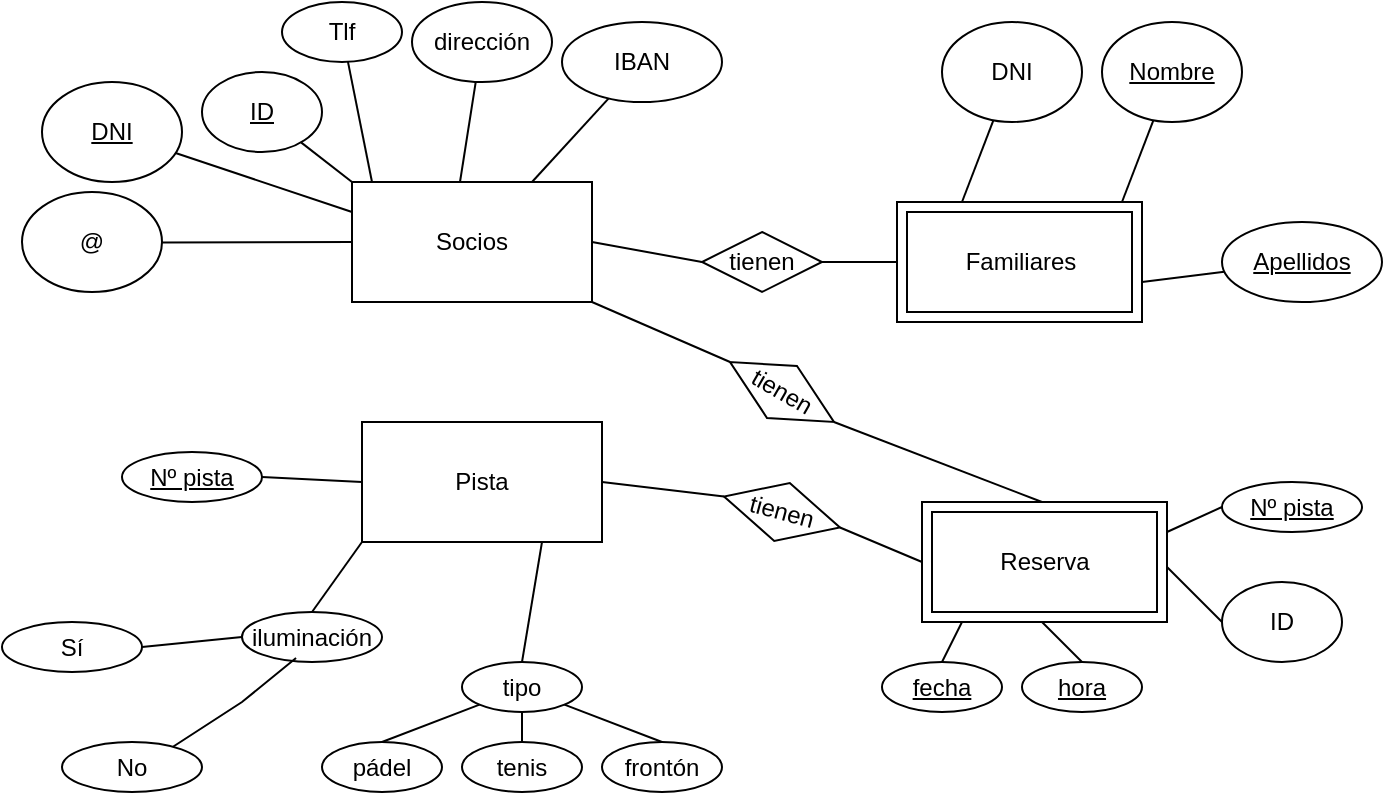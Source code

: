 <mxfile version="22.1.3" type="github">
  <diagram id="R2lEEEUBdFMjLlhIrx00" name="Page-1">
    <mxGraphModel dx="880" dy="478" grid="1" gridSize="10" guides="1" tooltips="1" connect="1" arrows="1" fold="1" page="1" pageScale="1" pageWidth="850" pageHeight="1100" math="0" shadow="0" extFonts="Permanent Marker^https://fonts.googleapis.com/css?family=Permanent+Marker">
      <root>
        <mxCell id="0" />
        <mxCell id="1" parent="0" />
        <mxCell id="WyWF_PlVWu7VsmN628Tb-1" value="Socios" style="rounded=0;whiteSpace=wrap;html=1;" parent="1" vertex="1">
          <mxGeometry x="305" y="110" width="120" height="60" as="geometry" />
        </mxCell>
        <mxCell id="WyWF_PlVWu7VsmN628Tb-4" value="Pista" style="rounded=0;whiteSpace=wrap;html=1;" parent="1" vertex="1">
          <mxGeometry x="310" y="230" width="120" height="60" as="geometry" />
        </mxCell>
        <mxCell id="WyWF_PlVWu7VsmN628Tb-5" value="" style="endArrow=none;html=1;rounded=0;exitX=0.45;exitY=0;exitDx=0;exitDy=0;exitPerimeter=0;" parent="1" source="WyWF_PlVWu7VsmN628Tb-1" target="WyWF_PlVWu7VsmN628Tb-6" edge="1">
          <mxGeometry width="50" height="50" relative="1" as="geometry">
            <mxPoint x="410" y="110" as="sourcePoint" />
            <mxPoint x="460" y="60" as="targetPoint" />
          </mxGeometry>
        </mxCell>
        <mxCell id="WyWF_PlVWu7VsmN628Tb-6" value="dirección" style="ellipse;whiteSpace=wrap;html=1;" parent="1" vertex="1">
          <mxGeometry x="335" y="20" width="70" height="40" as="geometry" />
        </mxCell>
        <mxCell id="WyWF_PlVWu7VsmN628Tb-7" value="" style="endArrow=none;html=1;rounded=0;" parent="1" target="WyWF_PlVWu7VsmN628Tb-8" edge="1">
          <mxGeometry width="50" height="50" relative="1" as="geometry">
            <mxPoint x="315" y="110" as="sourcePoint" />
            <mxPoint x="365" y="60" as="targetPoint" />
          </mxGeometry>
        </mxCell>
        <mxCell id="WyWF_PlVWu7VsmN628Tb-8" value="Tlf" style="ellipse;whiteSpace=wrap;html=1;" parent="1" vertex="1">
          <mxGeometry x="270" y="20" width="60" height="30" as="geometry" />
        </mxCell>
        <mxCell id="WyWF_PlVWu7VsmN628Tb-9" value="" style="endArrow=none;html=1;rounded=0;exitX=0.75;exitY=0;exitDx=0;exitDy=0;" parent="1" source="WyWF_PlVWu7VsmN628Tb-1" target="WyWF_PlVWu7VsmN628Tb-10" edge="1">
          <mxGeometry width="50" height="50" relative="1" as="geometry">
            <mxPoint x="460" y="150" as="sourcePoint" />
            <mxPoint x="510" y="100" as="targetPoint" />
          </mxGeometry>
        </mxCell>
        <mxCell id="WyWF_PlVWu7VsmN628Tb-10" value="IBAN" style="ellipse;whiteSpace=wrap;html=1;" parent="1" vertex="1">
          <mxGeometry x="410" y="30" width="80" height="40" as="geometry" />
        </mxCell>
        <mxCell id="WyWF_PlVWu7VsmN628Tb-11" value="" style="endArrow=none;html=1;rounded=0;exitX=0;exitY=0;exitDx=0;exitDy=0;" parent="1" source="WyWF_PlVWu7VsmN628Tb-1" target="WyWF_PlVWu7VsmN628Tb-12" edge="1">
          <mxGeometry width="50" height="50" relative="1" as="geometry">
            <mxPoint x="265" y="80" as="sourcePoint" />
            <mxPoint x="220" y="70" as="targetPoint" />
          </mxGeometry>
        </mxCell>
        <mxCell id="WyWF_PlVWu7VsmN628Tb-12" value="&lt;u&gt;ID&lt;/u&gt;" style="ellipse;whiteSpace=wrap;html=1;" parent="1" vertex="1">
          <mxGeometry x="230" y="55" width="60" height="40" as="geometry" />
        </mxCell>
        <mxCell id="WyWF_PlVWu7VsmN628Tb-13" value="" style="endArrow=none;html=1;rounded=0;exitX=0;exitY=0.25;exitDx=0;exitDy=0;" parent="1" source="WyWF_PlVWu7VsmN628Tb-1" target="WyWF_PlVWu7VsmN628Tb-14" edge="1">
          <mxGeometry width="50" height="50" relative="1" as="geometry">
            <mxPoint x="60" y="140" as="sourcePoint" />
            <mxPoint x="110" y="90" as="targetPoint" />
          </mxGeometry>
        </mxCell>
        <mxCell id="WyWF_PlVWu7VsmN628Tb-14" value="&lt;u&gt;DNI&lt;/u&gt;" style="ellipse;whiteSpace=wrap;html=1;" parent="1" vertex="1">
          <mxGeometry x="150" y="60" width="70" height="50" as="geometry" />
        </mxCell>
        <mxCell id="WyWF_PlVWu7VsmN628Tb-15" value="" style="endArrow=none;html=1;rounded=0;exitX=0;exitY=0.5;exitDx=0;exitDy=0;" parent="1" source="WyWF_PlVWu7VsmN628Tb-1" target="WyWF_PlVWu7VsmN628Tb-16" edge="1">
          <mxGeometry width="50" height="50" relative="1" as="geometry">
            <mxPoint x="265" y="140" as="sourcePoint" />
            <mxPoint x="100" y="150" as="targetPoint" />
          </mxGeometry>
        </mxCell>
        <mxCell id="WyWF_PlVWu7VsmN628Tb-16" value="@" style="ellipse;whiteSpace=wrap;html=1;" parent="1" vertex="1">
          <mxGeometry x="140" y="115" width="70" height="50" as="geometry" />
        </mxCell>
        <mxCell id="WyWF_PlVWu7VsmN628Tb-17" value="" style="endArrow=none;html=1;rounded=0;" parent="1" target="WyWF_PlVWu7VsmN628Tb-18" edge="1">
          <mxGeometry width="50" height="50" relative="1" as="geometry">
            <mxPoint x="690" y="120" as="sourcePoint" />
            <mxPoint x="740" y="70" as="targetPoint" />
          </mxGeometry>
        </mxCell>
        <mxCell id="WyWF_PlVWu7VsmN628Tb-18" value="&lt;u&gt;Nombre&lt;/u&gt;" style="ellipse;whiteSpace=wrap;html=1;" parent="1" vertex="1">
          <mxGeometry x="680" y="30" width="70" height="50" as="geometry" />
        </mxCell>
        <mxCell id="WyWF_PlVWu7VsmN628Tb-19" value="" style="endArrow=none;html=1;rounded=0;" parent="1" target="WyWF_PlVWu7VsmN628Tb-20" edge="1">
          <mxGeometry width="50" height="50" relative="1" as="geometry">
            <mxPoint x="610" y="120" as="sourcePoint" />
            <mxPoint x="660" y="70" as="targetPoint" />
          </mxGeometry>
        </mxCell>
        <mxCell id="WyWF_PlVWu7VsmN628Tb-20" value="DNI" style="ellipse;whiteSpace=wrap;html=1;" parent="1" vertex="1">
          <mxGeometry x="600" y="30" width="70" height="50" as="geometry" />
        </mxCell>
        <mxCell id="WyWF_PlVWu7VsmN628Tb-21" value="" style="endArrow=none;html=1;rounded=0;" parent="1" target="WyWF_PlVWu7VsmN628Tb-22" edge="1">
          <mxGeometry width="50" height="50" relative="1" as="geometry">
            <mxPoint x="700" y="160" as="sourcePoint" />
            <mxPoint x="750" y="110" as="targetPoint" />
          </mxGeometry>
        </mxCell>
        <mxCell id="WyWF_PlVWu7VsmN628Tb-22" value="&lt;u&gt;Apellidos&lt;/u&gt;" style="ellipse;whiteSpace=wrap;html=1;" parent="1" vertex="1">
          <mxGeometry x="740" y="130" width="80" height="40" as="geometry" />
        </mxCell>
        <mxCell id="WyWF_PlVWu7VsmN628Tb-24" value="tienen" style="rhombus;whiteSpace=wrap;html=1;" parent="1" vertex="1">
          <mxGeometry x="480" y="135" width="60" height="30" as="geometry" />
        </mxCell>
        <mxCell id="WyWF_PlVWu7VsmN628Tb-25" value="" style="endArrow=none;html=1;rounded=0;entryX=0;entryY=0.5;entryDx=0;entryDy=0;exitX=1;exitY=0.5;exitDx=0;exitDy=0;" parent="1" source="WyWF_PlVWu7VsmN628Tb-1" target="WyWF_PlVWu7VsmN628Tb-24" edge="1">
          <mxGeometry width="50" height="50" relative="1" as="geometry">
            <mxPoint x="400" y="280" as="sourcePoint" />
            <mxPoint x="450" y="230" as="targetPoint" />
          </mxGeometry>
        </mxCell>
        <mxCell id="WyWF_PlVWu7VsmN628Tb-26" value="" style="endArrow=none;html=1;rounded=0;entryX=1;entryY=0.5;entryDx=0;entryDy=0;exitX=0;exitY=0.5;exitDx=0;exitDy=0;" parent="1" target="WyWF_PlVWu7VsmN628Tb-24" edge="1">
          <mxGeometry width="50" height="50" relative="1" as="geometry">
            <mxPoint x="580" y="150" as="sourcePoint" />
            <mxPoint x="450" y="230" as="targetPoint" />
          </mxGeometry>
        </mxCell>
        <mxCell id="WyWF_PlVWu7VsmN628Tb-37" value="tienen" style="rhombus;whiteSpace=wrap;html=1;rotation=30;" parent="1" vertex="1">
          <mxGeometry x="490" y="200" width="60" height="30" as="geometry" />
        </mxCell>
        <mxCell id="WyWF_PlVWu7VsmN628Tb-38" value="" style="endArrow=none;html=1;rounded=0;exitX=0.5;exitY=0;exitDx=0;exitDy=0;entryX=1;entryY=0.5;entryDx=0;entryDy=0;" parent="1" target="WyWF_PlVWu7VsmN628Tb-37" edge="1">
          <mxGeometry width="50" height="50" relative="1" as="geometry">
            <mxPoint x="650" y="270" as="sourcePoint" />
            <mxPoint x="550" y="240" as="targetPoint" />
          </mxGeometry>
        </mxCell>
        <mxCell id="WyWF_PlVWu7VsmN628Tb-39" value="" style="endArrow=none;html=1;rounded=0;entryX=0;entryY=0.5;entryDx=0;entryDy=0;exitX=1;exitY=1;exitDx=0;exitDy=0;" parent="1" source="WyWF_PlVWu7VsmN628Tb-1" target="WyWF_PlVWu7VsmN628Tb-37" edge="1">
          <mxGeometry width="50" height="50" relative="1" as="geometry">
            <mxPoint x="590" y="160" as="sourcePoint" />
            <mxPoint x="550" y="160" as="targetPoint" />
          </mxGeometry>
        </mxCell>
        <mxCell id="WyWF_PlVWu7VsmN628Tb-40" value="tipo" style="ellipse;whiteSpace=wrap;html=1;" parent="1" vertex="1">
          <mxGeometry x="360" y="350" width="60" height="25" as="geometry" />
        </mxCell>
        <mxCell id="WyWF_PlVWu7VsmN628Tb-41" value="iluminación" style="ellipse;whiteSpace=wrap;html=1;" parent="1" vertex="1">
          <mxGeometry x="250" y="325" width="70" height="25" as="geometry" />
        </mxCell>
        <mxCell id="WyWF_PlVWu7VsmN628Tb-42" value="" style="endArrow=none;html=1;rounded=0;entryX=0.5;entryY=0;entryDx=0;entryDy=0;exitX=0;exitY=1;exitDx=0;exitDy=0;" parent="1" source="WyWF_PlVWu7VsmN628Tb-4" target="WyWF_PlVWu7VsmN628Tb-41" edge="1">
          <mxGeometry width="50" height="50" relative="1" as="geometry">
            <mxPoint x="320" y="270" as="sourcePoint" />
            <mxPoint x="300" y="270" as="targetPoint" />
          </mxGeometry>
        </mxCell>
        <mxCell id="WyWF_PlVWu7VsmN628Tb-43" value="" style="endArrow=none;html=1;rounded=0;entryX=0.75;entryY=1;entryDx=0;entryDy=0;exitX=0.5;exitY=0;exitDx=0;exitDy=0;" parent="1" source="WyWF_PlVWu7VsmN628Tb-40" target="WyWF_PlVWu7VsmN628Tb-4" edge="1">
          <mxGeometry width="50" height="50" relative="1" as="geometry">
            <mxPoint x="440" y="320" as="sourcePoint" />
            <mxPoint x="399" y="322" as="targetPoint" />
            <Array as="points" />
          </mxGeometry>
        </mxCell>
        <mxCell id="brks7QJ95a0oLIJPX-ze-1" value="tienen" style="rhombus;whiteSpace=wrap;html=1;rotation=15;" vertex="1" parent="1">
          <mxGeometry x="490" y="260" width="60" height="30" as="geometry" />
        </mxCell>
        <mxCell id="brks7QJ95a0oLIJPX-ze-2" value="" style="endArrow=none;html=1;rounded=0;exitX=1;exitY=0.5;exitDx=0;exitDy=0;entryX=0;entryY=0.5;entryDx=0;entryDy=0;" edge="1" parent="1" source="WyWF_PlVWu7VsmN628Tb-4" target="brks7QJ95a0oLIJPX-ze-1">
          <mxGeometry width="50" height="50" relative="1" as="geometry">
            <mxPoint x="420" y="363" as="sourcePoint" />
            <mxPoint x="500" y="310" as="targetPoint" />
            <Array as="points" />
          </mxGeometry>
        </mxCell>
        <mxCell id="brks7QJ95a0oLIJPX-ze-3" value="" style="endArrow=none;html=1;rounded=0;entryX=1;entryY=0.5;entryDx=0;entryDy=0;exitX=0;exitY=0.5;exitDx=0;exitDy=0;" edge="1" parent="1" target="brks7QJ95a0oLIJPX-ze-1">
          <mxGeometry width="50" height="50" relative="1" as="geometry">
            <mxPoint x="590" y="300" as="sourcePoint" />
            <mxPoint x="420" y="310" as="targetPoint" />
            <Array as="points" />
          </mxGeometry>
        </mxCell>
        <mxCell id="brks7QJ95a0oLIJPX-ze-5" value="&lt;u&gt;fecha&lt;/u&gt;" style="ellipse;whiteSpace=wrap;html=1;" vertex="1" parent="1">
          <mxGeometry x="570" y="350" width="60" height="25" as="geometry" />
        </mxCell>
        <mxCell id="brks7QJ95a0oLIJPX-ze-6" value="&lt;u&gt;hora&lt;/u&gt;" style="ellipse;whiteSpace=wrap;html=1;" vertex="1" parent="1">
          <mxGeometry x="640" y="350" width="60" height="25" as="geometry" />
        </mxCell>
        <mxCell id="brks7QJ95a0oLIJPX-ze-8" value="pádel" style="ellipse;whiteSpace=wrap;html=1;" vertex="1" parent="1">
          <mxGeometry x="290" y="390" width="60" height="25" as="geometry" />
        </mxCell>
        <mxCell id="brks7QJ95a0oLIJPX-ze-9" value="tenis" style="ellipse;whiteSpace=wrap;html=1;" vertex="1" parent="1">
          <mxGeometry x="360" y="390" width="60" height="25" as="geometry" />
        </mxCell>
        <mxCell id="brks7QJ95a0oLIJPX-ze-10" value="frontón" style="ellipse;whiteSpace=wrap;html=1;" vertex="1" parent="1">
          <mxGeometry x="430" y="390" width="60" height="25" as="geometry" />
        </mxCell>
        <mxCell id="brks7QJ95a0oLIJPX-ze-11" value="" style="endArrow=none;html=1;rounded=0;entryX=0.5;entryY=0;entryDx=0;entryDy=0;exitX=0;exitY=1;exitDx=0;exitDy=0;" edge="1" parent="1" source="WyWF_PlVWu7VsmN628Tb-40" target="brks7QJ95a0oLIJPX-ze-8">
          <mxGeometry width="50" height="50" relative="1" as="geometry">
            <mxPoint x="340" y="360" as="sourcePoint" />
            <mxPoint x="360" y="310" as="targetPoint" />
            <Array as="points" />
          </mxGeometry>
        </mxCell>
        <mxCell id="brks7QJ95a0oLIJPX-ze-12" value="" style="endArrow=none;html=1;rounded=0;entryX=0.5;entryY=0;entryDx=0;entryDy=0;exitX=0.5;exitY=1;exitDx=0;exitDy=0;" edge="1" parent="1" source="WyWF_PlVWu7VsmN628Tb-40" target="brks7QJ95a0oLIJPX-ze-9">
          <mxGeometry width="50" height="50" relative="1" as="geometry">
            <mxPoint x="398" y="369" as="sourcePoint" />
            <mxPoint x="370" y="320" as="targetPoint" />
            <Array as="points" />
          </mxGeometry>
        </mxCell>
        <mxCell id="brks7QJ95a0oLIJPX-ze-13" value="" style="endArrow=none;html=1;rounded=0;entryX=0.5;entryY=0;entryDx=0;entryDy=0;exitX=1;exitY=1;exitDx=0;exitDy=0;" edge="1" parent="1" source="WyWF_PlVWu7VsmN628Tb-40" target="brks7QJ95a0oLIJPX-ze-10">
          <mxGeometry width="50" height="50" relative="1" as="geometry">
            <mxPoint x="408" y="379" as="sourcePoint" />
            <mxPoint x="380" y="330" as="targetPoint" />
            <Array as="points" />
          </mxGeometry>
        </mxCell>
        <mxCell id="brks7QJ95a0oLIJPX-ze-14" value="" style="endArrow=none;html=1;rounded=0;entryX=0.386;entryY=0.92;entryDx=0;entryDy=0;entryPerimeter=0;exitX=0.757;exitY=0.16;exitDx=0;exitDy=0;exitPerimeter=0;" edge="1" parent="1" source="brks7QJ95a0oLIJPX-ze-18" target="WyWF_PlVWu7VsmN628Tb-41">
          <mxGeometry width="50" height="50" relative="1" as="geometry">
            <mxPoint x="230" y="403" as="sourcePoint" />
            <mxPoint x="440" y="330" as="targetPoint" />
            <Array as="points">
              <mxPoint x="250" y="370" />
            </Array>
          </mxGeometry>
        </mxCell>
        <mxCell id="brks7QJ95a0oLIJPX-ze-16" value="" style="endArrow=none;html=1;rounded=0;entryX=0;entryY=0.5;entryDx=0;entryDy=0;exitX=1;exitY=0.5;exitDx=0;exitDy=0;" edge="1" parent="1" source="brks7QJ95a0oLIJPX-ze-17" target="WyWF_PlVWu7VsmN628Tb-41">
          <mxGeometry width="50" height="50" relative="1" as="geometry">
            <mxPoint x="240" y="390" as="sourcePoint" />
            <mxPoint x="320" y="356" as="targetPoint" />
            <Array as="points" />
          </mxGeometry>
        </mxCell>
        <mxCell id="brks7QJ95a0oLIJPX-ze-17" value="Sí" style="ellipse;whiteSpace=wrap;html=1;" vertex="1" parent="1">
          <mxGeometry x="130" y="330" width="70" height="25" as="geometry" />
        </mxCell>
        <mxCell id="brks7QJ95a0oLIJPX-ze-18" value="No" style="ellipse;whiteSpace=wrap;html=1;" vertex="1" parent="1">
          <mxGeometry x="160" y="390" width="70" height="25" as="geometry" />
        </mxCell>
        <mxCell id="brks7QJ95a0oLIJPX-ze-19" value="&lt;u&gt;Nº pista&lt;/u&gt;" style="ellipse;whiteSpace=wrap;html=1;" vertex="1" parent="1">
          <mxGeometry x="190" y="245" width="70" height="25" as="geometry" />
        </mxCell>
        <mxCell id="brks7QJ95a0oLIJPX-ze-20" value="" style="endArrow=none;html=1;rounded=0;entryX=1;entryY=0.5;entryDx=0;entryDy=0;exitX=0;exitY=0.5;exitDx=0;exitDy=0;" edge="1" parent="1" target="brks7QJ95a0oLIJPX-ze-19" source="WyWF_PlVWu7VsmN628Tb-4">
          <mxGeometry width="50" height="50" relative="1" as="geometry">
            <mxPoint x="270" y="240" as="sourcePoint" />
            <mxPoint x="260" y="220" as="targetPoint" />
          </mxGeometry>
        </mxCell>
        <mxCell id="brks7QJ95a0oLIJPX-ze-21" value="" style="endArrow=none;html=1;rounded=0;entryX=0.5;entryY=0;entryDx=0;entryDy=0;" edge="1" parent="1" target="brks7QJ95a0oLIJPX-ze-5">
          <mxGeometry width="50" height="50" relative="1" as="geometry">
            <mxPoint x="610" y="330" as="sourcePoint" />
            <mxPoint x="470" y="400" as="targetPoint" />
            <Array as="points" />
          </mxGeometry>
        </mxCell>
        <mxCell id="brks7QJ95a0oLIJPX-ze-22" value="" style="endArrow=none;html=1;rounded=0;entryX=0.5;entryY=1;entryDx=0;entryDy=0;exitX=0.5;exitY=0;exitDx=0;exitDy=0;" edge="1" parent="1" source="brks7QJ95a0oLIJPX-ze-6">
          <mxGeometry width="50" height="50" relative="1" as="geometry">
            <mxPoint x="432" y="391" as="sourcePoint" />
            <mxPoint x="650" y="330" as="targetPoint" />
            <Array as="points" />
          </mxGeometry>
        </mxCell>
        <mxCell id="brks7QJ95a0oLIJPX-ze-24" value="ID" style="ellipse;whiteSpace=wrap;html=1;" vertex="1" parent="1">
          <mxGeometry x="740" y="310" width="60" height="40" as="geometry" />
        </mxCell>
        <mxCell id="brks7QJ95a0oLIJPX-ze-25" value="" style="endArrow=none;html=1;rounded=0;entryX=0;entryY=0.5;entryDx=0;entryDy=0;exitX=1;exitY=0.5;exitDx=0;exitDy=0;" edge="1" parent="1" target="brks7QJ95a0oLIJPX-ze-24">
          <mxGeometry width="50" height="50" relative="1" as="geometry">
            <mxPoint x="710" y="300" as="sourcePoint" />
            <mxPoint x="660" y="340" as="targetPoint" />
            <Array as="points" />
          </mxGeometry>
        </mxCell>
        <mxCell id="brks7QJ95a0oLIJPX-ze-27" value="Familiares" style="shape=ext;margin=3;double=1;whiteSpace=wrap;html=1;align=center;" vertex="1" parent="1">
          <mxGeometry x="577.5" y="120" width="122.5" height="60" as="geometry" />
        </mxCell>
        <mxCell id="brks7QJ95a0oLIJPX-ze-28" value="Reserva" style="shape=ext;margin=3;double=1;whiteSpace=wrap;html=1;align=center;" vertex="1" parent="1">
          <mxGeometry x="590" y="270" width="122.5" height="60" as="geometry" />
        </mxCell>
        <mxCell id="brks7QJ95a0oLIJPX-ze-31" value="&lt;u&gt;Nº pista&lt;/u&gt;" style="ellipse;whiteSpace=wrap;html=1;" vertex="1" parent="1">
          <mxGeometry x="740" y="260" width="70" height="25" as="geometry" />
        </mxCell>
        <mxCell id="brks7QJ95a0oLIJPX-ze-32" value="" style="endArrow=none;html=1;rounded=0;entryX=0;entryY=0.5;entryDx=0;entryDy=0;exitX=1;exitY=0.25;exitDx=0;exitDy=0;" edge="1" parent="1" target="brks7QJ95a0oLIJPX-ze-31" source="brks7QJ95a0oLIJPX-ze-28">
          <mxGeometry width="50" height="50" relative="1" as="geometry">
            <mxPoint x="860" y="275" as="sourcePoint" />
            <mxPoint x="810" y="235" as="targetPoint" />
          </mxGeometry>
        </mxCell>
      </root>
    </mxGraphModel>
  </diagram>
</mxfile>
